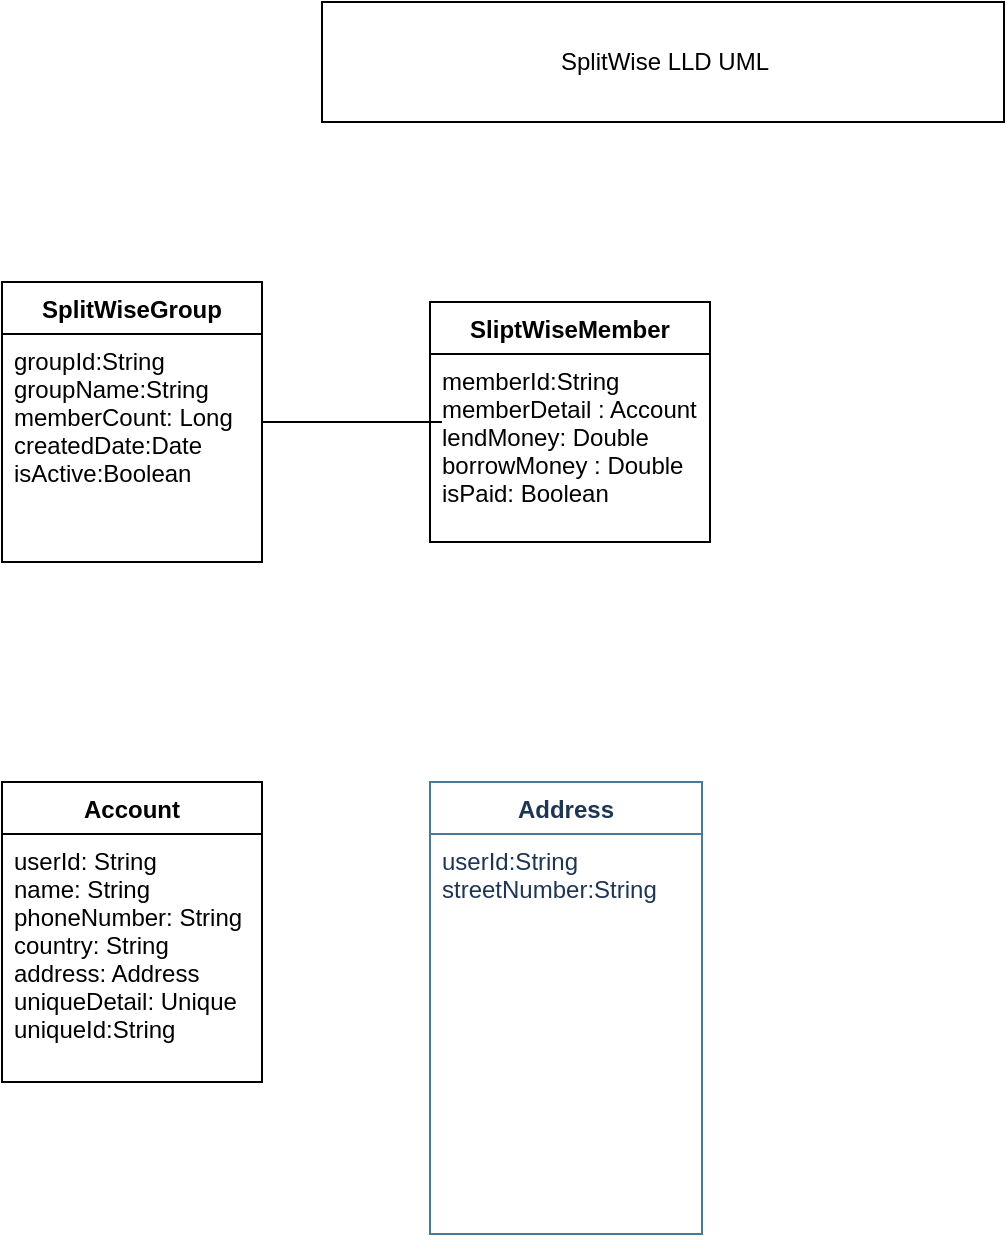 <mxfile version="16.2.4" type="github"><diagram id="PcPKK9ARHqvdIJUWMMXC" name="Page-1"><mxGraphModel dx="946" dy="646" grid="1" gridSize="10" guides="1" tooltips="1" connect="1" arrows="1" fold="1" page="1" pageScale="1" pageWidth="827" pageHeight="1169" math="0" shadow="0"><root><mxCell id="0"/><mxCell id="1" parent="0"/><mxCell id="-6xJHAnd1Aknood0WW8m-35" value="SplitWiseGroup" style="swimlane;fontStyle=1;align=center;verticalAlign=top;childLayout=stackLayout;horizontal=1;startSize=26;horizontalStack=0;resizeParent=1;resizeParentMax=0;resizeLast=0;collapsible=1;marginBottom=0;sketch=0;gradientColor=#ffffff;whiteSpace=wrap;html=1;" parent="1" vertex="1"><mxGeometry x="60" y="190" width="130" height="140" as="geometry"/></mxCell><mxCell id="-6xJHAnd1Aknood0WW8m-36" value="groupId:String&#10;groupName:String&#10;memberCount: Long&#10;createdDate:Date&#10;isActive:Boolean&#10;&#10;&#10;&#10;&#10;&#10;&#10;" style="text;strokeColor=none;fillColor=none;align=left;verticalAlign=top;spacingLeft=4;spacingRight=4;overflow=hidden;rotatable=0;points=[[0,0.5],[1,0.5]];portConstraint=eastwest;" parent="1" vertex="1"><mxGeometry x="60" y="216" width="130" height="94" as="geometry"/></mxCell><mxCell id="fLfexGrNRShOtG2KSVr_-7" value="" style="endArrow=none;html=1;edgeStyle=orthogonalEdgeStyle;rounded=0;" edge="1" parent="1" source="-6xJHAnd1Aknood0WW8m-36"><mxGeometry relative="1" as="geometry"><mxPoint x="380" y="320" as="sourcePoint"/><mxPoint x="280" y="260" as="targetPoint"/><Array as="points"><mxPoint x="270" y="260"/><mxPoint x="270" y="260"/></Array></mxGeometry></mxCell><mxCell id="fLfexGrNRShOtG2KSVr_-10" value="SliptWiseMember" style="swimlane;fontStyle=1;childLayout=stackLayout;horizontal=1;startSize=26;fillColor=none;horizontalStack=0;resizeParent=1;resizeParentMax=0;resizeLast=0;collapsible=1;marginBottom=0;" vertex="1" parent="1"><mxGeometry x="274" y="200" width="140" height="120" as="geometry"/></mxCell><mxCell id="fLfexGrNRShOtG2KSVr_-11" value="memberId:String&#10;memberDetail : Account&#10;lendMoney: Double&#10;borrowMoney : Double&#10;isPaid: Boolean&#10;" style="text;strokeColor=none;fillColor=none;align=left;verticalAlign=top;spacingLeft=4;spacingRight=4;overflow=hidden;rotatable=0;points=[[0,0.5],[1,0.5]];portConstraint=eastwest;" vertex="1" parent="fLfexGrNRShOtG2KSVr_-10"><mxGeometry y="26" width="140" height="94" as="geometry"/></mxCell><mxCell id="fLfexGrNRShOtG2KSVr_-14" value="SplitWise LLD UML" style="html=1;" vertex="1" parent="1"><mxGeometry x="220" y="50" width="341" height="60" as="geometry"/></mxCell><mxCell id="fLfexGrNRShOtG2KSVr_-15" value="Account" style="swimlane;fontStyle=1;childLayout=stackLayout;horizontal=1;startSize=26;fillColor=none;horizontalStack=0;resizeParent=1;resizeParentMax=0;resizeLast=0;collapsible=1;marginBottom=0;" vertex="1" parent="1"><mxGeometry x="60" y="440" width="130" height="150" as="geometry"/></mxCell><mxCell id="fLfexGrNRShOtG2KSVr_-16" value="userId: String&#10;name: String&#10;phoneNumber: String&#10;country: String&#10;address: Address&#10;uniqueDetail: Unique&#10;uniqueId:String&#10;" style="text;strokeColor=none;fillColor=none;align=left;verticalAlign=top;spacingLeft=4;spacingRight=4;overflow=hidden;rotatable=0;points=[[0,0.5],[1,0.5]];portConstraint=eastwest;" vertex="1" parent="fLfexGrNRShOtG2KSVr_-15"><mxGeometry y="26" width="130" height="124" as="geometry"/></mxCell><mxCell id="fLfexGrNRShOtG2KSVr_-26" value="Address" style="swimlane;fontStyle=1;childLayout=stackLayout;horizontal=1;startSize=26;fillColor=none;horizontalStack=0;resizeParent=1;resizeParentMax=0;resizeLast=0;collapsible=1;marginBottom=0;rounded=0;sketch=0;fontColor=#1D3557;strokeColor=#457B9D;" vertex="1" parent="1"><mxGeometry x="274" y="440" width="136" height="226" as="geometry"/></mxCell><mxCell id="fLfexGrNRShOtG2KSVr_-27" value="userId:String&#10;streetNumber:String&#10;" style="text;strokeColor=none;fillColor=none;align=left;verticalAlign=top;spacingLeft=4;spacingRight=4;overflow=hidden;rotatable=0;points=[[0,0.5],[1,0.5]];portConstraint=eastwest;rounded=0;sketch=0;fontColor=#1D3557;" vertex="1" parent="1"><mxGeometry x="274" y="466" width="136" height="200" as="geometry"/></mxCell></root></mxGraphModel></diagram></mxfile>